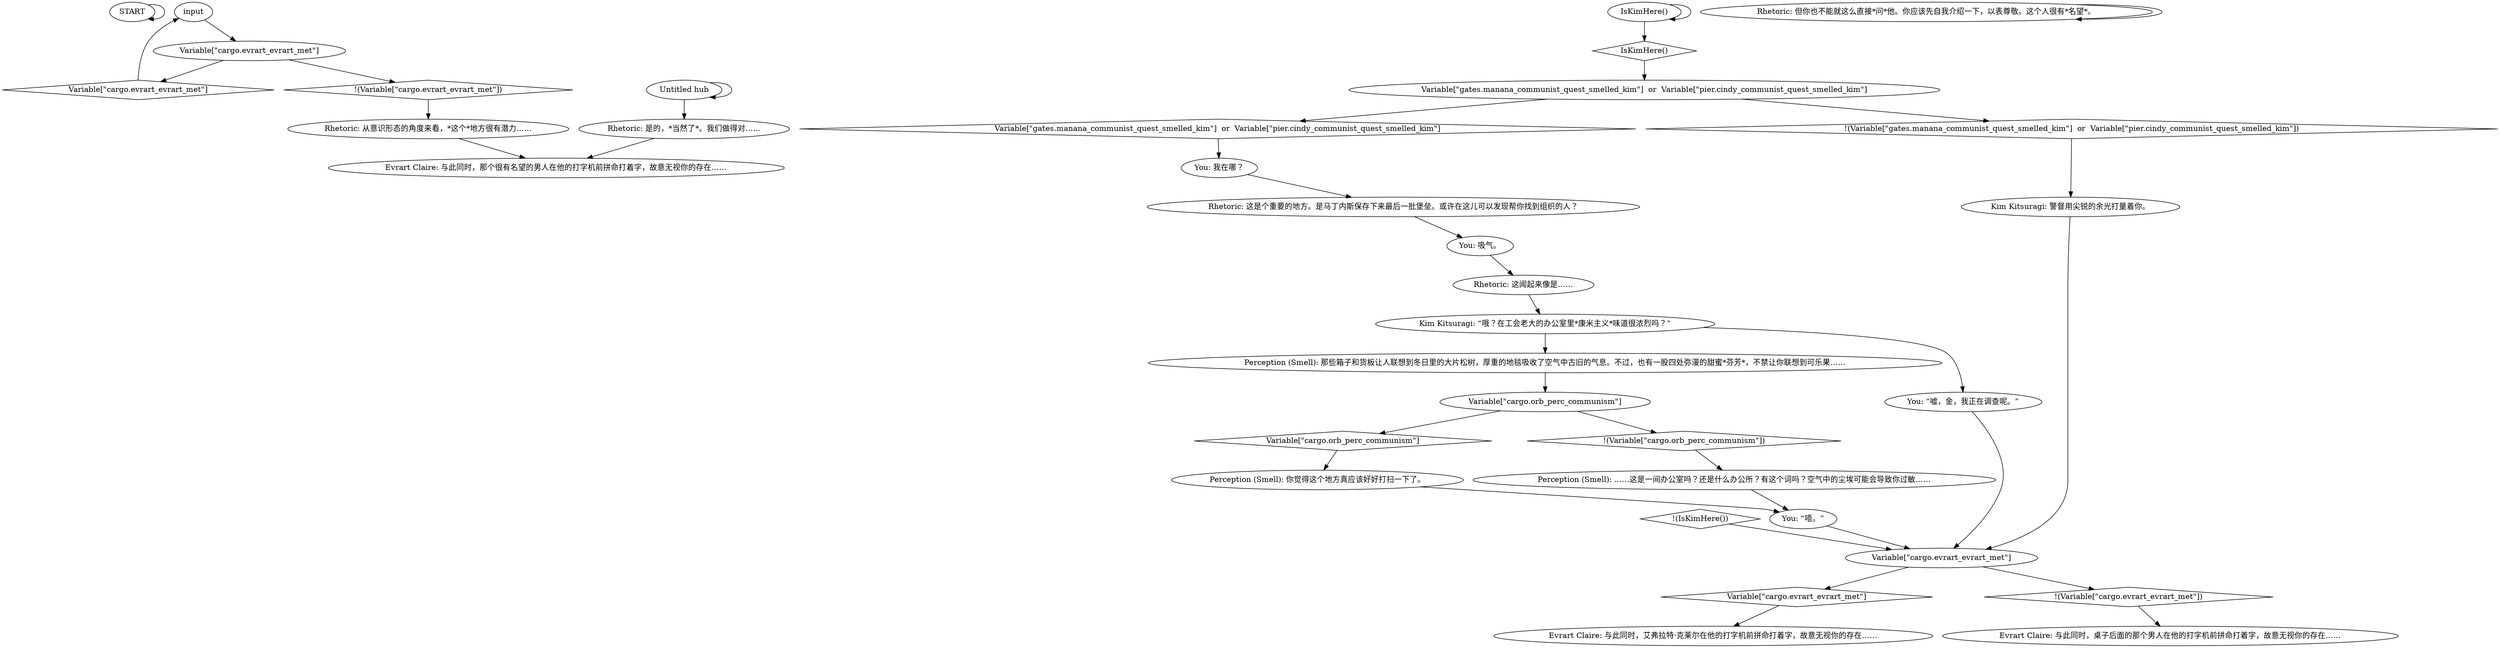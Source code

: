 # EVRART ORB / communistquest
# You get to attempt to smell Evrart and ask him about underground communism
# ==================================================
digraph G {
	  0 [label="START"];
	  1 [label="input"];
	  2 [label="Rhetoric: 是的，*当然了*。我们做得对……"];
	  3 [label="You: 吸气。"];
	  4 [label="Rhetoric: 但你也不能就这么直接*问*他。你应该先自我介绍一下，以表尊敬。这个人很有*名望*。"];
	  5 [label="Evrart Claire: 与此同时，那个很有名望的男人在他的打字机前拼命打着字，故意无视你的存在……"];
	  6 [label="Untitled hub"];
	  7 [label="You: 我在哪？"];
	  8 [label="Kim Kitsuragi: “哦？在工会老大的办公室里*康米主义*味道很浓烈吗？”"];
	  9 [label="Perception (Smell): 那些箱子和货板让人联想到冬日里的大片松树，厚重的地毯吸收了空气中古旧的气息。不过，也有一股四处弥漫的甜蜜*芬芳*，不禁让你联想到可乐果……"];
	  10 [label="You: “唔。”"];
	  11 [label="IsKimHere()"];
	  12 [label="IsKimHere()", shape=diamond];
	  13 [label="!(IsKimHere())", shape=diamond];
	  14 [label="Kim Kitsuragi: 警督用尖锐的余光打量着你。"];
	  15 [label="Rhetoric: 从意识形态的角度来看，*这个*地方很有潜力……"];
	  16 [label="Rhetoric: 这是个重要的地方。是马丁内斯保存下来最后一批堡垒。或许在这儿可以发现帮你找到组织的人？"];
	  17 [label="Perception (Smell): ……这是一间办公室吗？还是什么办公所？有这个词吗？空气中的尘埃可能会导致你过敏……"];
	  18 [label="Evrart Claire: 与此同时，艾弗拉特·克莱尔在他的打字机前拼命打着字，故意无视你的存在……"];
	  19 [label="Variable[\"cargo.orb_perc_communism\"]"];
	  20 [label="Variable[\"cargo.orb_perc_communism\"]", shape=diamond];
	  21 [label="!(Variable[\"cargo.orb_perc_communism\"])", shape=diamond];
	  22 [label="You: “嘘，金，我正在调查呢。”"];
	  23 [label="Variable[\"cargo.evrart_evrart_met\"]"];
	  24 [label="Variable[\"cargo.evrart_evrart_met\"]", shape=diamond];
	  25 [label="!(Variable[\"cargo.evrart_evrart_met\"])", shape=diamond];
	  26 [label="Rhetoric: 这闻起来像是……"];
	  27 [label="Variable[\"gates.manana_communist_quest_smelled_kim\"]  or  Variable[\"pier.cindy_communist_quest_smelled_kim\"]"];
	  28 [label="Variable[\"gates.manana_communist_quest_smelled_kim\"]  or  Variable[\"pier.cindy_communist_quest_smelled_kim\"]", shape=diamond];
	  29 [label="!(Variable[\"gates.manana_communist_quest_smelled_kim\"]  or  Variable[\"pier.cindy_communist_quest_smelled_kim\"])", shape=diamond];
	  30 [label="Evrart Claire: 与此同时，桌子后面的那个男人在他的打字机前拼命打着字，故意无视你的存在……"];
	  31 [label="Variable[\"cargo.evrart_evrart_met\"]"];
	  32 [label="Variable[\"cargo.evrart_evrart_met\"]", shape=diamond];
	  33 [label="!(Variable[\"cargo.evrart_evrart_met\"])", shape=diamond];
	  34 [label="Perception (Smell): 你觉得这个地方真应该好好打扫一下了。"];
	  0 -> 0
	  1 -> 31
	  2 -> 5
	  3 -> 26
	  4 -> 4
	  6 -> 2
	  6 -> 6
	  7 -> 16
	  8 -> 9
	  8 -> 22
	  9 -> 19
	  10 -> 23
	  11 -> 11
	  11 -> 12
	  12 -> 27
	  13 -> 23
	  14 -> 23
	  15 -> 5
	  16 -> 3
	  17 -> 10
	  19 -> 20
	  19 -> 21
	  20 -> 34
	  21 -> 17
	  22 -> 23
	  23 -> 24
	  23 -> 25
	  24 -> 18
	  25 -> 30
	  26 -> 8
	  27 -> 28
	  27 -> 29
	  28 -> 7
	  29 -> 14
	  31 -> 32
	  31 -> 33
	  32 -> 1
	  33 -> 15
	  34 -> 10
}

